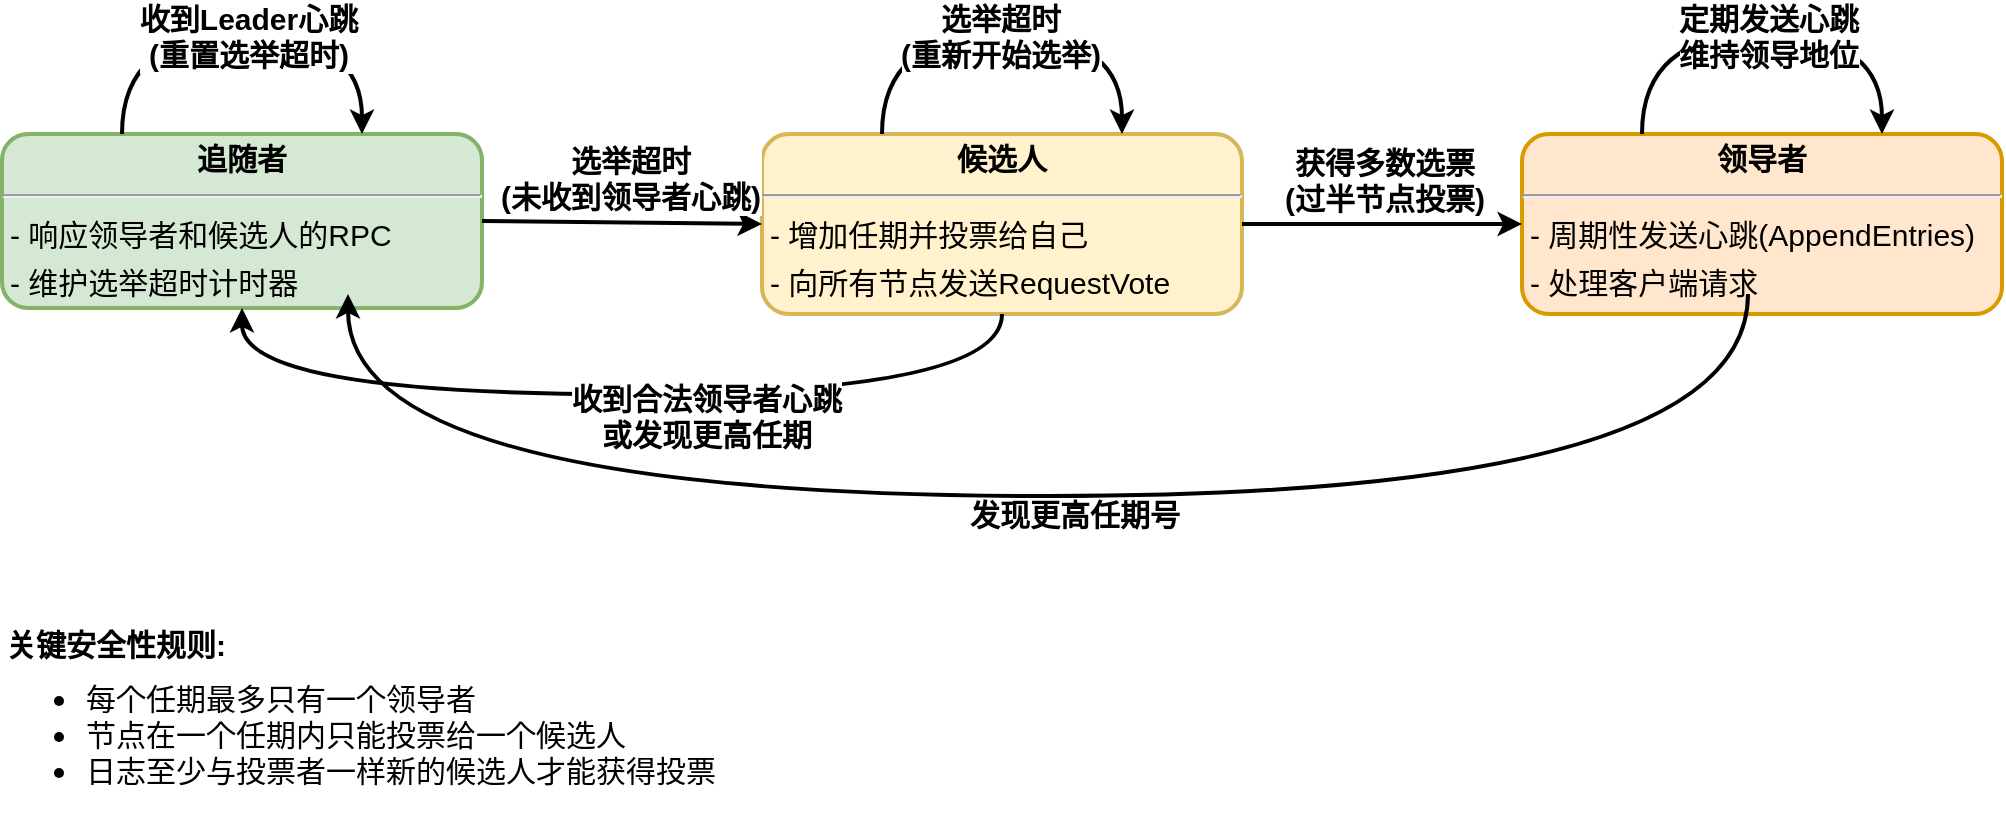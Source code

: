 <mxfile version="27.0.3">
  <diagram name="Raft Leader选举状态机流程图" id="LkDxuzX8ql3CEM-Iv__S">
    <mxGraphModel dx="542" dy="-1657" grid="0" gridSize="10" guides="1" tooltips="1" connect="1" arrows="1" fold="1" page="0" pageScale="1" pageWidth="850" pageHeight="1100" math="0" shadow="0">
      <root>
        <mxCell id="0" />
        <mxCell id="1" parent="0" />
        <mxCell id="Wd-uXgH5f4dMM6CjHKqw-105" value="&lt;p style=&quot;margin:0px;margin-top:4px;text-align:center;&quot;&gt;&lt;b&gt;追随者&lt;/b&gt;&lt;/p&gt;&lt;hr&gt;&lt;p style=&quot;margin:0 0 0 4px;line-height:1.6;&quot;&gt;- 响应领导者和候选人的RPC&lt;br&gt;- 维护选举超时计时器&lt;/p&gt;" style="verticalAlign=top;align=left;overflow=fill;fontSize=15;fontFamily=Helvetica;html=1;rounded=1;shadow=0;comic=0;labelBackgroundColor=none;strokeWidth=2;fillColor=#d5e8d4;strokeColor=#82b366;" parent="1" vertex="1">
          <mxGeometry x="108" y="2344" width="240" height="87" as="geometry" />
        </mxCell>
        <mxCell id="Wd-uXgH5f4dMM6CjHKqw-106" value="&lt;p style=&quot;margin:0px;margin-top:4px;text-align:center;&quot;&gt;&lt;b&gt;候选人&lt;/b&gt;&lt;/p&gt;&lt;hr&gt;&lt;p style=&quot;margin:0 0 0 4px;line-height:1.6;&quot;&gt;- 增加任期并投票给自己&lt;br&gt;- 向所有节点发送RequestVote&lt;/p&gt;" style="verticalAlign=top;align=left;overflow=fill;fontSize=15;fontFamily=Helvetica;html=1;rounded=1;shadow=0;comic=0;labelBackgroundColor=none;strokeWidth=2;fillColor=#fff2cc;strokeColor=#d6b656;" parent="1" vertex="1">
          <mxGeometry x="488" y="2344" width="240" height="90" as="geometry" />
        </mxCell>
        <mxCell id="Wd-uXgH5f4dMM6CjHKqw-107" value="&lt;p style=&quot;margin:0px;margin-top:4px;text-align:center;&quot;&gt;&lt;b&gt;领导者&lt;/b&gt;&lt;/p&gt;&lt;hr&gt;&lt;p style=&quot;margin:0 0 0 4px;line-height:1.6;&quot;&gt;- 周期性发送心跳(AppendEntries)&lt;br&gt;- 处理客户端请求&lt;/p&gt;" style="verticalAlign=top;align=left;overflow=fill;fontSize=15;fontFamily=Helvetica;html=1;rounded=1;shadow=0;comic=0;labelBackgroundColor=none;strokeWidth=2;fillColor=#ffe6cc;strokeColor=#d79b00;" parent="1" vertex="1">
          <mxGeometry x="868" y="2344" width="240" height="90" as="geometry" />
        </mxCell>
        <mxCell id="Wd-uXgH5f4dMM6CjHKqw-108" value="" style="endArrow=classic;html=1;rounded=0;exitX=1;exitY=0.5;exitDx=0;exitDy=0;entryX=0;entryY=0.5;entryDx=0;entryDy=0;strokeWidth=2;fontSize=15;" parent="1" source="Wd-uXgH5f4dMM6CjHKqw-105" target="Wd-uXgH5f4dMM6CjHKqw-106" edge="1">
          <mxGeometry width="50" height="50" relative="1" as="geometry">
            <mxPoint x="558" y="2604" as="sourcePoint" />
            <mxPoint x="608" y="2554" as="targetPoint" />
          </mxGeometry>
        </mxCell>
        <mxCell id="Wd-uXgH5f4dMM6CjHKqw-109" value="选举超时&lt;br&gt;(未收到领导者心跳)" style="edgeLabel;html=1;align=center;verticalAlign=middle;resizable=0;points=[];fontSize=15;fontStyle=1;labelBackgroundColor=#FFFFFF;" parent="Wd-uXgH5f4dMM6CjHKqw-108" vertex="1" connectable="0">
          <mxGeometry x="-0.018" y="2" relative="1" as="geometry">
            <mxPoint x="5" y="-20" as="offset" />
          </mxGeometry>
        </mxCell>
        <mxCell id="Wd-uXgH5f4dMM6CjHKqw-110" value="" style="endArrow=classic;html=1;rounded=0;exitX=1;exitY=0.5;exitDx=0;exitDy=0;entryX=0;entryY=0.5;entryDx=0;entryDy=0;strokeWidth=2;fontSize=15;" parent="1" source="Wd-uXgH5f4dMM6CjHKqw-106" target="Wd-uXgH5f4dMM6CjHKqw-107" edge="1">
          <mxGeometry width="50" height="50" relative="1" as="geometry">
            <mxPoint x="558" y="2604" as="sourcePoint" />
            <mxPoint x="608" y="2554" as="targetPoint" />
          </mxGeometry>
        </mxCell>
        <mxCell id="Wd-uXgH5f4dMM6CjHKqw-111" value="获得多数选票&#xa;(过半节点投票)" style="edgeLabel;html=1;align=center;verticalAlign=middle;resizable=0;points=[];fontSize=15;fontStyle=1;labelBackgroundColor=#FFFFFF;" parent="Wd-uXgH5f4dMM6CjHKqw-110" vertex="1" connectable="0">
          <mxGeometry x="-0.057" y="2" relative="1" as="geometry">
            <mxPoint x="5" y="-20" as="offset" />
          </mxGeometry>
        </mxCell>
        <mxCell id="Wd-uXgH5f4dMM6CjHKqw-112" value="" style="endArrow=classic;html=1;rounded=0;exitX=0.5;exitY=1;exitDx=0;exitDy=0;entryX=0.75;entryY=1;entryDx=0;entryDy=0;strokeWidth=2;edgeStyle=orthogonalEdgeStyle;curved=1;fontSize=15;" parent="1" edge="1">
          <mxGeometry width="50" height="50" relative="1" as="geometry">
            <mxPoint x="981.0" y="2424.0" as="sourcePoint" />
            <mxPoint x="281" y="2424.0" as="targetPoint" />
            <Array as="points">
              <mxPoint x="981" y="2525" />
              <mxPoint x="281" y="2525" />
            </Array>
          </mxGeometry>
        </mxCell>
        <mxCell id="Wd-uXgH5f4dMM6CjHKqw-113" value="发现更高任期号" style="edgeLabel;html=1;align=center;verticalAlign=middle;resizable=0;points=[];fontSize=15;fontStyle=1;labelBackgroundColor=#FFFFFF;" parent="Wd-uXgH5f4dMM6CjHKqw-112" vertex="1" connectable="0">
          <mxGeometry x="0.07" y="-3" relative="1" as="geometry">
            <mxPoint x="44" y="12" as="offset" />
          </mxGeometry>
        </mxCell>
        <mxCell id="Wd-uXgH5f4dMM6CjHKqw-114" value="" style="endArrow=classic;html=1;rounded=0;exitX=0.5;exitY=1;exitDx=0;exitDy=0;entryX=0.5;entryY=1;entryDx=0;entryDy=0;strokeWidth=2;edgeStyle=orthogonalEdgeStyle;curved=1;fontSize=15;" parent="1" source="Wd-uXgH5f4dMM6CjHKqw-106" target="Wd-uXgH5f4dMM6CjHKqw-105" edge="1">
          <mxGeometry width="50" height="50" relative="1" as="geometry">
            <mxPoint x="558" y="2604" as="sourcePoint" />
            <mxPoint x="608" y="2554" as="targetPoint" />
            <Array as="points">
              <mxPoint x="608" y="2474" />
              <mxPoint x="228" y="2474" />
            </Array>
          </mxGeometry>
        </mxCell>
        <mxCell id="Wd-uXgH5f4dMM6CjHKqw-115" value="收到合法领导者心跳&lt;br&gt;或发现更高任期" style="edgeLabel;html=1;align=center;verticalAlign=middle;resizable=0;points=[];fontSize=15;fontStyle=1;labelBackgroundColor=#FFFFFF;" parent="Wd-uXgH5f4dMM6CjHKqw-114" vertex="1" connectable="0">
          <mxGeometry x="0.123" y="-1" relative="1" as="geometry">
            <mxPoint x="72" y="12" as="offset" />
          </mxGeometry>
        </mxCell>
        <mxCell id="Wd-uXgH5f4dMM6CjHKqw-116" value="" style="endArrow=classic;html=1;rounded=0;exitX=0.25;exitY=0;exitDx=0;exitDy=0;entryX=0.75;entryY=0;entryDx=0;entryDy=0;strokeWidth=2;edgeStyle=orthogonalEdgeStyle;curved=1;fontSize=15;" parent="1" source="Wd-uXgH5f4dMM6CjHKqw-106" target="Wd-uXgH5f4dMM6CjHKqw-106" edge="1">
          <mxGeometry width="50" height="50" relative="1" as="geometry">
            <mxPoint x="558" y="2604" as="sourcePoint" />
            <mxPoint x="608" y="2554" as="targetPoint" />
            <Array as="points">
              <mxPoint x="548" y="2294" />
              <mxPoint x="668" y="2294" />
            </Array>
          </mxGeometry>
        </mxCell>
        <mxCell id="Wd-uXgH5f4dMM6CjHKqw-117" value="选举超时&#xa;(重新开始选举)" style="edgeLabel;html=1;align=center;verticalAlign=middle;resizable=0;points=[];fontSize=15;fontStyle=1;labelBackgroundColor=#FFFFFF;" parent="Wd-uXgH5f4dMM6CjHKqw-116" vertex="1" connectable="0">
          <mxGeometry x="-0.011" y="-1" relative="1" as="geometry">
            <mxPoint as="offset" />
          </mxGeometry>
        </mxCell>
        <mxCell id="Wd-uXgH5f4dMM6CjHKqw-118" value="" style="endArrow=classic;html=1;rounded=0;exitX=0.25;exitY=0;exitDx=0;exitDy=0;entryX=0.75;entryY=0;entryDx=0;entryDy=0;strokeWidth=2;edgeStyle=orthogonalEdgeStyle;curved=1;fontSize=15;" parent="1" source="Wd-uXgH5f4dMM6CjHKqw-105" target="Wd-uXgH5f4dMM6CjHKqw-105" edge="1">
          <mxGeometry width="50" height="50" relative="1" as="geometry">
            <mxPoint x="558" y="2604" as="sourcePoint" />
            <mxPoint x="608" y="2554" as="targetPoint" />
            <Array as="points">
              <mxPoint x="168" y="2294" />
              <mxPoint x="288" y="2294" />
            </Array>
          </mxGeometry>
        </mxCell>
        <mxCell id="Wd-uXgH5f4dMM6CjHKqw-119" value="收到Leader心跳&#xa;(重置选举超时)" style="edgeLabel;html=1;align=center;verticalAlign=middle;resizable=0;points=[];fontSize=15;fontStyle=1;labelBackgroundColor=#FFFFFF;" parent="Wd-uXgH5f4dMM6CjHKqw-118" vertex="1" connectable="0">
          <mxGeometry x="0.029" y="-1" relative="1" as="geometry">
            <mxPoint as="offset" />
          </mxGeometry>
        </mxCell>
        <mxCell id="Wd-uXgH5f4dMM6CjHKqw-124" value="&lt;ul&gt;&lt;li&gt;每个任期最多只有一个领导者&lt;/li&gt;&lt;li&gt;节点在一个任期内只能投票给一个候选人&lt;/li&gt;&lt;li&gt;日志至少与投票者一样新的候选人才能获得投票&lt;/li&gt;&lt;/ul&gt;" style="text;html=1;strokeColor=none;fillColor=none;align=left;verticalAlign=middle;whiteSpace=wrap;rounded=0;fontSize=15;" parent="1" vertex="1">
          <mxGeometry x="108" y="2614" width="800" height="60" as="geometry" />
        </mxCell>
        <mxCell id="Wd-uXgH5f4dMM6CjHKqw-125" value="&lt;b&gt;关键安全性规则:&lt;/b&gt;" style="text;html=1;strokeColor=none;fillColor=none;align=left;verticalAlign=middle;whiteSpace=wrap;rounded=0;fontSize=15;" parent="1" vertex="1">
          <mxGeometry x="108" y="2584" width="200" height="30" as="geometry" />
        </mxCell>
        <mxCell id="Wd-uXgH5f4dMM6CjHKqw-126" value="" style="endArrow=classic;html=1;rounded=0;exitX=0.25;exitY=0;exitDx=0;exitDy=0;entryX=0.75;entryY=0;entryDx=0;entryDy=0;strokeWidth=2;edgeStyle=orthogonalEdgeStyle;curved=1;fontSize=15;" parent="1" source="Wd-uXgH5f4dMM6CjHKqw-107" target="Wd-uXgH5f4dMM6CjHKqw-107" edge="1">
          <mxGeometry width="50" height="50" relative="1" as="geometry">
            <mxPoint x="928" y="2314" as="sourcePoint" />
            <mxPoint x="988" y="2314" as="targetPoint" />
            <Array as="points">
              <mxPoint x="928" y="2294" />
              <mxPoint x="1048" y="2294" />
            </Array>
          </mxGeometry>
        </mxCell>
        <mxCell id="Wd-uXgH5f4dMM6CjHKqw-127" value="定期发送心跳&#xa;维持领导地位" style="edgeLabel;html=1;align=center;verticalAlign=middle;resizable=0;points=[];fontSize=15;fontStyle=1;labelBackgroundColor=#FFFFFF;" parent="Wd-uXgH5f4dMM6CjHKqw-126" vertex="1" connectable="0">
          <mxGeometry x="0.029" y="-1" relative="1" as="geometry">
            <mxPoint as="offset" />
          </mxGeometry>
        </mxCell>
      </root>
    </mxGraphModel>
  </diagram>
</mxfile>
